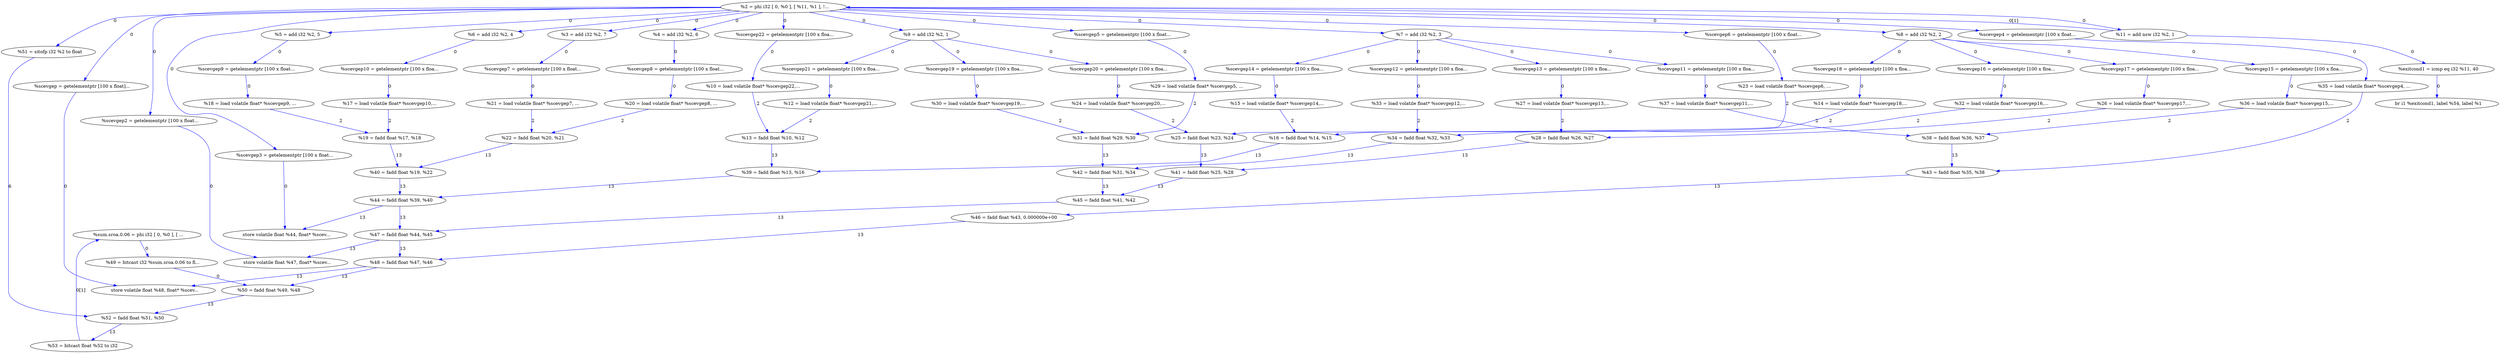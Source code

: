 digraph {
Node0x40b8190[label="  %49 = bitcast i32 %sum.sroa.0.06 to fl..."];
Node0x40b3b20[label="  %sum.sroa.0.06 = phi i32 [ 0, %0 ], [ ..."];
Node0x40b3b20 -> Node0x40b8190[label="0",color=blue];
Node0x40b3ce0[label="  %scevgep = getelementptr [100 x float]..."];
Node0x40b3c00[label="  %2 = phi i32 [ 0, %0 ], [ %11, %1 ], !..."];
Node0x40b3c00 -> Node0x40b3ce0[label="0",color=blue];
Node0x40b3e80[label="  %scevgep2 = getelementptr [100 x float..."];
Node0x40b3c00 -> Node0x40b3e80[label="0",color=blue];
Node0x40b3f60[label="  %scevgep3 = getelementptr [100 x float..."];
Node0x40b3c00 -> Node0x40b3f60[label="0",color=blue];
Node0x40b4040[label="  %scevgep4 = getelementptr [100 x float..."];
Node0x40b3c00 -> Node0x40b4040[label="0",color=blue];
Node0x40b4120[label="  %scevgep5 = getelementptr [100 x float..."];
Node0x40b3c00 -> Node0x40b4120[label="0",color=blue];
Node0x40b4200[label="  %scevgep6 = getelementptr [100 x float..."];
Node0x40b3c00 -> Node0x40b4200[label="0",color=blue];
Node0x40b42e0[label="  %3 = add i32 %2, 7"];
Node0x40b3c00 -> Node0x40b42e0[label="0",color=blue];
Node0x40b4500[label="  %4 = add i32 %2, 6"];
Node0x40b3c00 -> Node0x40b4500[label="0",color=blue];
Node0x40b46c0[label="  %5 = add i32 %2, 5"];
Node0x40b3c00 -> Node0x40b46c0[label="0",color=blue];
Node0x40b4880[label="  %6 = add i32 %2, 4"];
Node0x40b3c00 -> Node0x40b4880[label="0",color=blue];
Node0x40b4a40[label="  %7 = add i32 %2, 3"];
Node0x40b3c00 -> Node0x40b4a40[label="0",color=blue];
Node0x40b4ea0[label="  %8 = add i32 %2, 2"];
Node0x40b3c00 -> Node0x40b4ea0[label="0",color=blue];
Node0x40b5300[label="  %9 = add i32 %2, 1"];
Node0x40b3c00 -> Node0x40b5300[label="0",color=blue];
Node0x40b5680[label="  %scevgep22 = getelementptr [100 x floa..."];
Node0x40b3c00 -> Node0x40b5680[label="0",color=blue];
Node0x40b5920[label="  %11 = add nsw i32 %2, 1"];
Node0x40b3c00 -> Node0x40b5920[label="0",color=blue];
Node0x40b8350[label="  %51 = sitofp i32 %2 to float"];
Node0x40b3c00 -> Node0x40b8350[label="0",color=blue];
Node0x40b80b0[label="  store volatile float %48, float* %scev..."];
Node0x40b3ce0 -> Node0x40b80b0[label="0",color=blue];
Node0x40b7ef0[label="  store volatile float %47, float* %scev..."];
Node0x40b3e80 -> Node0x40b7ef0[label="0",color=blue];
Node0x40b7d30[label="  store volatile float %44, float* %scev..."];
Node0x40b3f60 -> Node0x40b7d30[label="0",color=blue];
Node0x40b72b0[label="  %35 = load volatile float* %scevgep4, ..."];
Node0x40b4040 -> Node0x40b72b0[label="0",color=blue];
Node0x40b6d70[label="  %29 = load volatile float* %scevgep5, ..."];
Node0x40b4120 -> Node0x40b6d70[label="0",color=blue];
Node0x40b63a0[label="  %23 = load volatile float* %scevgep6, ..."];
Node0x40b4200 -> Node0x40b63a0[label="0",color=blue];
Node0x40b4420[label="  %scevgep7 = getelementptr [100 x float..."];
Node0x40b42e0 -> Node0x40b4420[label="0",color=blue];
Node0x40b61e0[label="  %21 = load volatile float* %scevgep7, ..."];
Node0x40b4420 -> Node0x40b61e0[label="0",color=blue];
Node0x40b45e0[label="  %scevgep8 = getelementptr [100 x float..."];
Node0x40b4500 -> Node0x40b45e0[label="0",color=blue];
Node0x40b6100[label="  %20 = load volatile float* %scevgep8, ..."];
Node0x40b45e0 -> Node0x40b6100[label="0",color=blue];
Node0x40b47a0[label="  %scevgep9 = getelementptr [100 x float..."];
Node0x40b46c0 -> Node0x40b47a0[label="0",color=blue];
Node0x40b5f40[label="  %18 = load volatile float* %scevgep9, ..."];
Node0x40b47a0 -> Node0x40b5f40[label="0",color=blue];
Node0x40b4960[label="  %scevgep10 = getelementptr [100 x floa..."];
Node0x40b4880 -> Node0x40b4960[label="0",color=blue];
Node0x40b5e60[label="  %17 = load volatile float* %scevgep10,..."];
Node0x40b4960 -> Node0x40b5e60[label="0",color=blue];
Node0x40b4b20[label="  %scevgep11 = getelementptr [100 x floa..."];
Node0x40b4a40 -> Node0x40b4b20[label="0",color=blue];
Node0x40b4c00[label="  %scevgep12 = getelementptr [100 x floa..."];
Node0x40b4a40 -> Node0x40b4c00[label="0",color=blue];
Node0x40b4ce0[label="  %scevgep13 = getelementptr [100 x floa..."];
Node0x40b4a40 -> Node0x40b4ce0[label="0",color=blue];
Node0x40b4dc0[label="  %scevgep14 = getelementptr [100 x floa..."];
Node0x40b4a40 -> Node0x40b4dc0[label="0",color=blue];
Node0x40b7470[label="  %37 = load volatile float* %scevgep11,..."];
Node0x40b4b20 -> Node0x40b7470[label="0",color=blue];
Node0x40b70f0[label="  %33 = load volatile float* %scevgep12,..."];
Node0x40b4c00 -> Node0x40b70f0[label="0",color=blue];
Node0x40b3930[label="  %27 = load volatile float* %scevgep13,..."];
Node0x40b4ce0 -> Node0x40b3930[label="0",color=blue];
Node0x40b5ca0[label="  %15 = load volatile float* %scevgep14,..."];
Node0x40b4dc0 -> Node0x40b5ca0[label="0",color=blue];
Node0x40b4f80[label="  %scevgep15 = getelementptr [100 x floa..."];
Node0x40b4ea0 -> Node0x40b4f80[label="0",color=blue];
Node0x40b5060[label="  %scevgep16 = getelementptr [100 x floa..."];
Node0x40b4ea0 -> Node0x40b5060[label="0",color=blue];
Node0x40b5140[label="  %scevgep17 = getelementptr [100 x floa..."];
Node0x40b4ea0 -> Node0x40b5140[label="0",color=blue];
Node0x40b5220[label="  %scevgep18 = getelementptr [100 x floa..."];
Node0x40b4ea0 -> Node0x40b5220[label="0",color=blue];
Node0x40b7390[label="  %36 = load volatile float* %scevgep15,..."];
Node0x40b4f80 -> Node0x40b7390[label="0",color=blue];
Node0x40b7010[label="  %32 = load volatile float* %scevgep16,..."];
Node0x40b5060 -> Node0x40b7010[label="0",color=blue];
Node0x40b3850[label="  %26 = load volatile float* %scevgep17,..."];
Node0x40b5140 -> Node0x40b3850[label="0",color=blue];
Node0x40b5bc0[label="  %14 = load volatile float* %scevgep18,..."];
Node0x40b5220 -> Node0x40b5bc0[label="0",color=blue];
Node0x40b53e0[label="  %scevgep19 = getelementptr [100 x floa..."];
Node0x40b5300 -> Node0x40b53e0[label="0",color=blue];
Node0x40b54c0[label="  %scevgep20 = getelementptr [100 x floa..."];
Node0x40b5300 -> Node0x40b54c0[label="0",color=blue];
Node0x40b55a0[label="  %scevgep21 = getelementptr [100 x floa..."];
Node0x40b5300 -> Node0x40b55a0[label="0",color=blue];
Node0x40b6e50[label="  %30 = load volatile float* %scevgep19,..."];
Node0x40b53e0 -> Node0x40b6e50[label="0",color=blue];
Node0x40b6480[label="  %24 = load volatile float* %scevgep20,..."];
Node0x40b54c0 -> Node0x40b6480[label="0",color=blue];
Node0x40b5a00[label="  %12 = load volatile float* %scevgep21,..."];
Node0x40b55a0 -> Node0x40b5a00[label="0",color=blue];
Node0x40b5840[label="  %10 = load volatile float* %scevgep22,..."];
Node0x40b5680 -> Node0x40b5840[label="0",color=blue];
Node0x40b5ae0[label="  %13 = fadd float %10, %12"];
Node0x40b5840 -> Node0x40b5ae0[label="2",color=blue];
Node0x40b3c00 -> Node0x40b5920[label="0[1]",color=blue,dir=back];
Node0x40b85f0[label="  %exitcond1 = icmp eq i32 %11, 40"];
Node0x40b5920 -> Node0x40b85f0[label="0",color=blue];
Node0x40b5a00 -> Node0x40b5ae0[label="2",color=blue];
Node0x40b7630[label="  %39 = fadd float %13, %16"];
Node0x40b5ae0 -> Node0x40b7630[label="13",color=blue];
Node0x40b5d80[label="  %16 = fadd float %14, %15"];
Node0x40b5bc0 -> Node0x40b5d80[label="2",color=blue];
Node0x40b5ca0 -> Node0x40b5d80[label="2",color=blue];
Node0x40b5d80 -> Node0x40b7630[label="13",color=blue];
Node0x40b6020[label="  %19 = fadd float %17, %18"];
Node0x40b5e60 -> Node0x40b6020[label="2",color=blue];
Node0x40b5f40 -> Node0x40b6020[label="2",color=blue];
Node0x40b7710[label="  %40 = fadd float %19, %22"];
Node0x40b6020 -> Node0x40b7710[label="13",color=blue];
Node0x40b62c0[label="  %22 = fadd float %20, %21"];
Node0x40b6100 -> Node0x40b62c0[label="2",color=blue];
Node0x40b61e0 -> Node0x40b62c0[label="2",color=blue];
Node0x40b62c0 -> Node0x40b7710[label="13",color=blue];
Node0x40b3710[label="  %25 = fadd float %23, %24"];
Node0x40b63a0 -> Node0x40b3710[label="2",color=blue];
Node0x40b6480 -> Node0x40b3710[label="2",color=blue];
Node0x40b77f0[label="  %41 = fadd float %25, %28"];
Node0x40b3710 -> Node0x40b77f0[label="13",color=blue];
Node0x40b3a10[label="  %28 = fadd float %26, %27"];
Node0x40b3850 -> Node0x40b3a10[label="2",color=blue];
Node0x40b3930 -> Node0x40b3a10[label="2",color=blue];
Node0x40b3a10 -> Node0x40b77f0[label="13",color=blue];
Node0x40b6f30[label="  %31 = fadd float %29, %30"];
Node0x40b6d70 -> Node0x40b6f30[label="2",color=blue];
Node0x40b6e50 -> Node0x40b6f30[label="2",color=blue];
Node0x40b78d0[label="  %42 = fadd float %31, %34"];
Node0x40b6f30 -> Node0x40b78d0[label="13",color=blue];
Node0x40b71d0[label="  %34 = fadd float %32, %33"];
Node0x40b7010 -> Node0x40b71d0[label="2",color=blue];
Node0x40b70f0 -> Node0x40b71d0[label="2",color=blue];
Node0x40b71d0 -> Node0x40b78d0[label="13",color=blue];
Node0x40b79b0[label="  %43 = fadd float %35, %38"];
Node0x40b72b0 -> Node0x40b79b0[label="2",color=blue];
Node0x40b7550[label="  %38 = fadd float %36, %37"];
Node0x40b7390 -> Node0x40b7550[label="2",color=blue];
Node0x40b7470 -> Node0x40b7550[label="2",color=blue];
Node0x40b7550 -> Node0x40b79b0[label="13",color=blue];
Node0x40b7a90[label="  %44 = fadd float %39, %40"];
Node0x40b7630 -> Node0x40b7a90[label="13",color=blue];
Node0x40b7710 -> Node0x40b7a90[label="13",color=blue];
Node0x40b7b70[label="  %45 = fadd float %41, %42"];
Node0x40b77f0 -> Node0x40b7b70[label="13",color=blue];
Node0x40b78d0 -> Node0x40b7b70[label="13",color=blue];
Node0x40b7c50[label="  %46 = fadd float %43, 0.000000e+00"];
Node0x40b79b0 -> Node0x40b7c50[label="13",color=blue];
Node0x40b7a90 -> Node0x40b7d30[label="13",color=blue];
Node0x40b7e10[label="  %47 = fadd float %44, %45"];
Node0x40b7a90 -> Node0x40b7e10[label="13",color=blue];
Node0x40b7b70 -> Node0x40b7e10[label="13",color=blue];
Node0x40b7fd0[label="  %48 = fadd float %47, %46"];
Node0x40b7c50 -> Node0x40b7fd0[label="13",color=blue];
Node0x40b7e10 -> Node0x40b7ef0[label="13",color=blue];
Node0x40b7e10 -> Node0x40b7fd0[label="13",color=blue];
Node0x40b7fd0 -> Node0x40b80b0[label="13",color=blue];
Node0x40b8270[label="  %50 = fadd float %49, %48"];
Node0x40b7fd0 -> Node0x40b8270[label="13",color=blue];
Node0x40b8190 -> Node0x40b8270[label="0",color=blue];
Node0x40b8430[label="  %52 = fadd float %51, %50"];
Node0x40b8270 -> Node0x40b8430[label="13",color=blue];
Node0x40b8350 -> Node0x40b8430[label="6",color=blue];
Node0x40b8510[label="  %53 = bitcast float %52 to i32"];
Node0x40b8430 -> Node0x40b8510[label="13",color=blue];
Node0x40b3b20 -> Node0x40b8510[label="0[1]",color=blue,dir=back];
Node0x40b86d0[label="  br i1 %exitcond1, label %54, label %1"];
Node0x40b85f0 -> Node0x40b86d0[label="0",color=blue];
}
